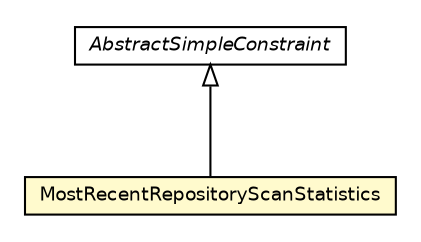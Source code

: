 #!/usr/local/bin/dot
#
# Class diagram 
# Generated by UmlGraph version 4.6 (http://www.spinellis.gr/sw/umlgraph)
#

digraph G {
	edge [fontname="Helvetica",fontsize=10,labelfontname="Helvetica",labelfontsize=10];
	node [fontname="Helvetica",fontsize=10,shape=plaintext];
	// org.apache.maven.archiva.database.constraints.MostRecentRepositoryScanStatistics
	c94642 [label=<<table border="0" cellborder="1" cellspacing="0" cellpadding="2" port="p" bgcolor="lemonChiffon" href="./MostRecentRepositoryScanStatistics.html">
		<tr><td><table border="0" cellspacing="0" cellpadding="1">
			<tr><td> MostRecentRepositoryScanStatistics </td></tr>
		</table></td></tr>
		</table>>, fontname="Helvetica", fontcolor="black", fontsize=9.0];
	// org.apache.maven.archiva.database.constraints.AbstractSimpleConstraint
	c94651 [label=<<table border="0" cellborder="1" cellspacing="0" cellpadding="2" port="p" href="./AbstractSimpleConstraint.html">
		<tr><td><table border="0" cellspacing="0" cellpadding="1">
			<tr><td><font face="Helvetica-Oblique"> AbstractSimpleConstraint </font></td></tr>
		</table></td></tr>
		</table>>, fontname="Helvetica", fontcolor="black", fontsize=9.0];
	//org.apache.maven.archiva.database.constraints.MostRecentRepositoryScanStatistics extends org.apache.maven.archiva.database.constraints.AbstractSimpleConstraint
	c94651:p -> c94642:p [dir=back,arrowtail=empty];
}

